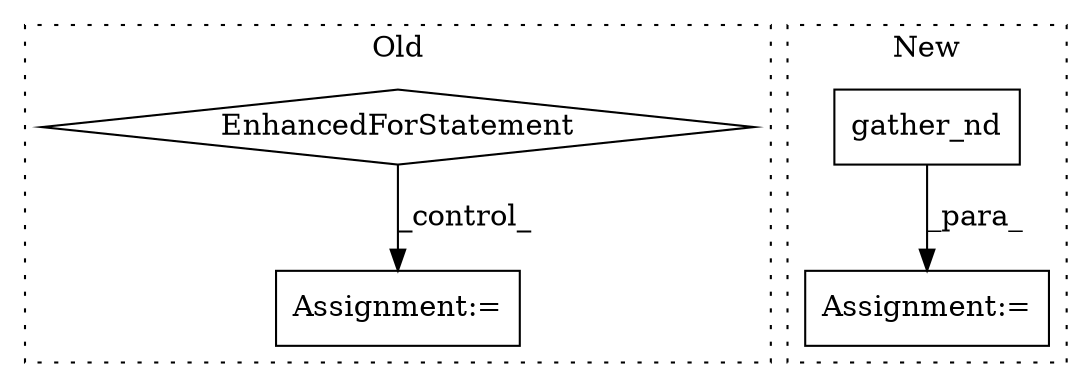 digraph G {
subgraph cluster0 {
1 [label="EnhancedForStatement" a="70" s="14628,14719" l="57,2" shape="diamond"];
3 [label="Assignment:=" a="7" s="14876" l="1" shape="box"];
label = "Old";
style="dotted";
}
subgraph cluster1 {
2 [label="gather_nd" a="32" s="14646,14677" l="10,1" shape="box"];
4 [label="Assignment:=" a="7" s="14645" l="1" shape="box"];
label = "New";
style="dotted";
}
1 -> 3 [label="_control_"];
2 -> 4 [label="_para_"];
}